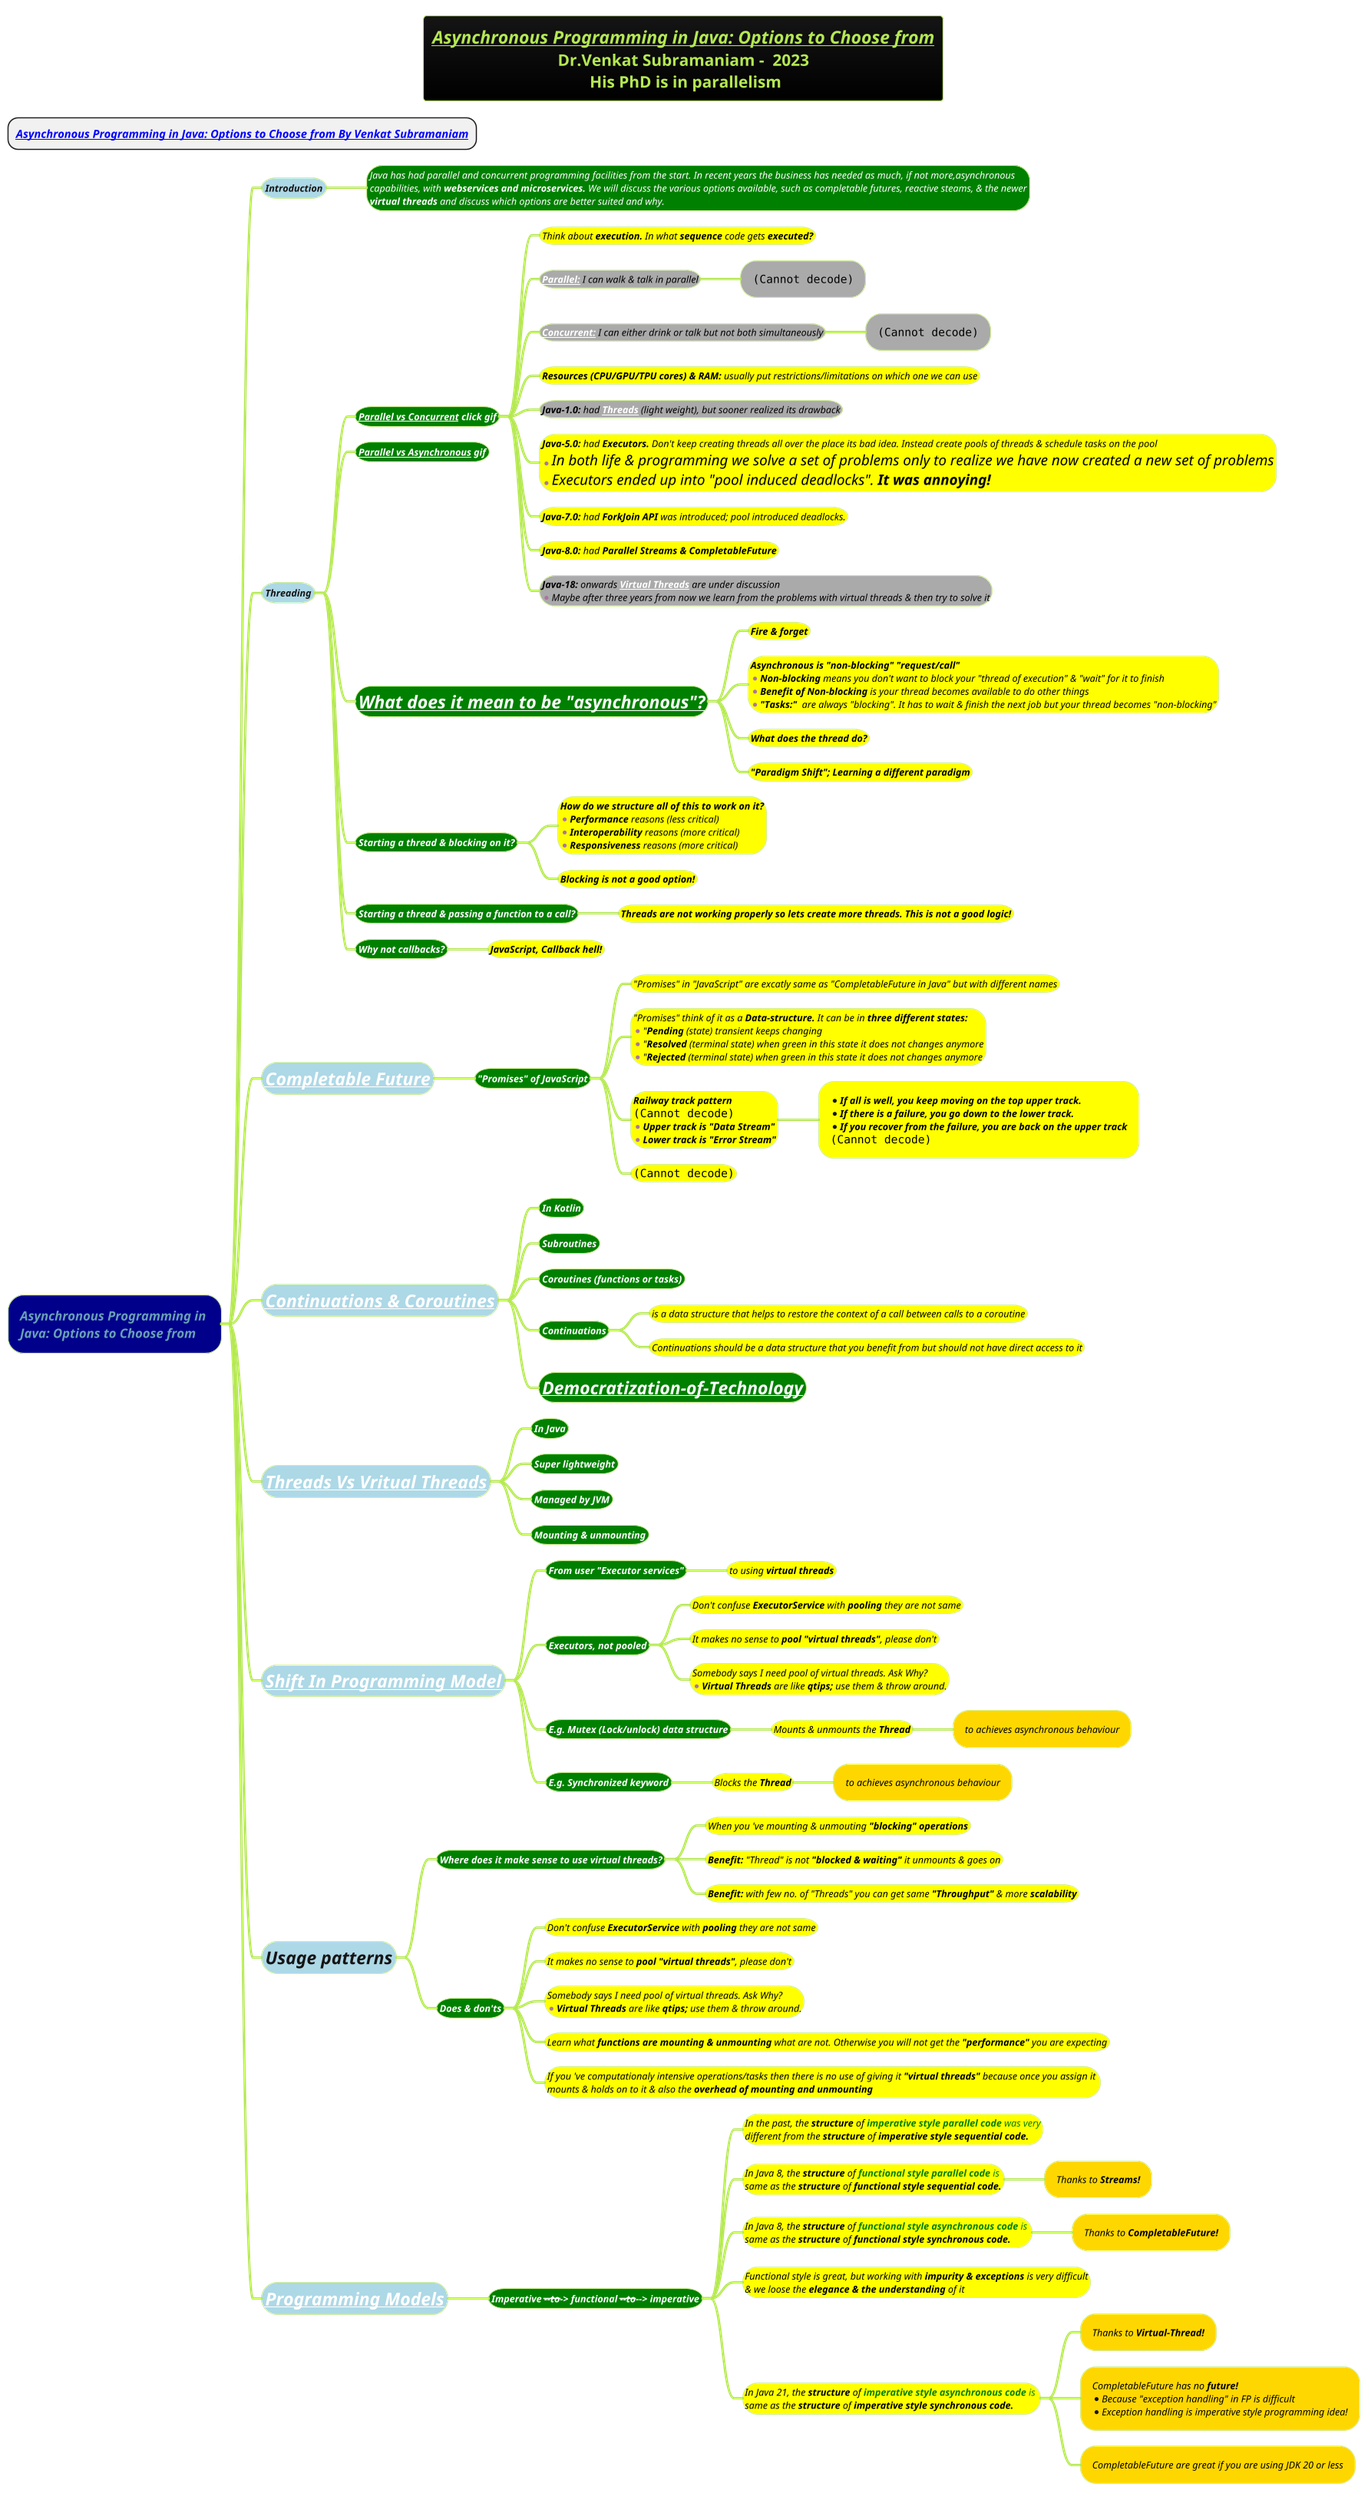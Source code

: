 @startmindmap
title =<i><b><u><size:18>Asynchronous Programming in Java: Options to Choose from \nDr.Venkat Subramaniam -  2023\n His PhD is in parallelism
* <i><b>[[https://www.youtube.com/watch?v=1zSF1259s6w&t=4778s&ab_channel=Devoxx Asynchronous Programming in Java: Options to Choose from By Venkat Subramaniam]]
!theme hacker

*[#darkblue] <i>Asynchronous Programming in \n<i>Java: Options to Choose from
**[#lightblue] <i><color #blac><size:12>Introduction
***[#green]:<i><color #white><size:12>Java has had parallel and concurrent programming facilities from the start. In recent years the business has needed as much, if not more,asynchronous
<i><color #white><size:12>capabilities, with <b>webservices and microservices.</b> We will discuss the various options available, such as completable futures, reactive steams, & the newer
<i><color #white><size:12><b>virtual threads</b> and discuss which options are better suited and why.;

**[#lightblue] <i><color #blac><size:12>Threading
***[#green] <i><color #white><size:12><b>[[docs/3-programming-languages/Venkat-Subramaniam/gif/Multi-threading-vs-Multi-processing-programming.adoc Parallel vs Concurrent]] click gif
****[#yellow] <i><color #black><size:12>Think about **execution.** In what **sequence** code gets <b>executed?
****[#a] <i><color #black><size:12><b>[[docs/3-programming-languages/Venkat-Subramaniam/Concurrency-and-Parallelism/Parallelism.puml Parallel:]]</b> I can walk & talk in parallel
*****[#a] <i><color #black><size:12><img:gif/img_2.png{scale=0.7}>
****[#a] <i><color #black><size:12><b>[[docs/3-programming-languages/Venkat-Subramaniam/Concurrency-and-Parallelism/Concurrency.puml Concurrent:]]</b> I can either drink or talk but not both simultaneously
*****[#a] <i><color #black><size:12><img:gif/img_3.png{scale=0.7}>
****[#yellow] <i><color #black><size:12><b>Resources (CPU/GPU/TPU cores) & RAM:</b> usually put restrictions/limitations on which one we can use
****[#a] <i><color #black><size:12><b>Java-1.0:</b> had <b>[[docs/3-programming-languages/Venkat-Subramaniam/Threads.puml Threads]]</b> (light weight), but sooner realized its drawback
****[#yellow] <i><color #black><size:12><b>Java-5.0:</b> had <b>Executors.</b> Don't keep creating threads all over the place its bad idea. Instead create pools of threads & schedule tasks on the pool\n*<i><color #black><size:18>In both life & programming we solve a set of problems only to realize we have now created a new set of problems\n*<i><color #black><size:18>Executors ended up into "pool induced deadlocks". <b>It was annoying!
****[#yellow] <i><color #black><size:12><b>Java-7.0:</b> had <b>ForkJoin API</b> was introduced; pool introduced deadlocks.
****[#yellow] <i><color #black><size:12><b>Java-8.0:</b> had <b>Parallel Streams & CompletableFuture</b>
****[#a] <i><color #black><size:12><b>Java-18:</b> onwards <b>[[docs/3-programming-languages/Venkat-Subramaniam/Virtual-Threads.puml Virtual Threads]]</b> are under discussion\n*<i><color #black><size:12>Maybe after three years from now we learn from the problems with virtual threads & then try to solve it
***[#green] <i><color #white><size:12><b>[[docs/3-programming-languages/Venkat-Subramaniam/gif/synchronous-vs-asynchronous.adoc Parallel vs Asynchronous]] gif
***[#green] <i><color #white><size:22><b>[[docs/3-programming-languages/Venkat-Subramaniam/Spearheading-the-future-of-programming-2023.puml What does it mean to be "asynchronous"?]]
****[#yellow] <i><color #black><size:12><b>Fire & forget
****[#yellow]:<i><color #black><size:12><b>Asynchronous is "non-blocking" "request/call"
* <i><color #black><size:12>**Non-blocking** means you don't want to block your "thread of execution" & "wait" for it to finish
* <i><color #black><size:12>**Benefit of Non-blocking** is your thread becomes available to do other things
* <i><color #black><size:12><b>"Tasks:"</b>  are always "blocking". It has to wait & finish the next job but your thread becomes "non-blocking";
****[#yellow] <i><color #black><size:12><b>What does the thread do?
****[#yellow] <i><color #black><size:12><b>"Paradigm Shift"; Learning a different paradigm
***[#green] <i><color #white><size:12><b>Starting a thread & blocking on it?
****[#yellow]:<i><color #black><size:12><b>How do we structure all of this to work on it?
* <i><color #black><size:12><b>Performance</b> reasons (less critical)
* <i><color #black><size:12><b>Interoperability</b> reasons (more critical)
* <i><color #black><size:12><b>Responsiveness</b> reasons (more critical);
****[#yellow] <i><color #black><size:12><b>Blocking is not a good option!
***[#green] <i><color #white><size:12><b>Starting a thread & passing a function to a call?
****[#yellow] <i><color #black><size:12><b>Threads are not working properly so lets create more threads. This is not a good logic!
***[#green] <i><color #white><size:12><b>Why not callbacks?
****[#yellow] <i><color #black><size:12><b>JavaScript, Callback hell!
**[#lightblue] <i><color #blac><size:22>[[docs/3-programming-languages/Venkat-Subramaniam/CompletableFuture.puml Completable Future]]
***[#green] <b><i><color #white><size:12>"Promises" of JavaScript
****[#yellow] <i><color #black><size:12>"Promises" in "JavaScript" are excatly same as "CompletableFuture in Java" but with different names
****[#yellow]:<i><color #black><size:12>"Promises" think of it as a <b>Data-structure.</b> It can be in <b>three different states:
* <i><color #black><size:12>"<b>Pending</b> (state) transient keeps changing
* <i><color #black><size:12>"<b>Resolved</b> (terminal state) when green in this state it does not changes anymore
* <i><color #black><size:12>"<b>Rejected</b> (terminal state) when green in this state it does not changes anymore;
****[#yellow]:<i><color #black><size:12><b>Railway track pattern
<img:images/img_11.png{scale=0.8}>
*<i><color #black><size:12><b>Upper track is "Data Stream"
*<i><color #black><size:12><b>Lower track is "Error Stream";
*****[#yellow]:*<i><color #black><size:12><b>If all is well, you keep moving on the top upper track.
*<i><color #black><size:12><b>If there is a failure, you go down to the lower track.
*<i><color #black><size:12><b>If you recover from the failure, you are back on the upper track
<img:images/img_12.png{scale=0.8}>;
****[#yellow] <i><color #black><size:12><img:images/img_13.png{scale=0.8}>
**[#lightblue] <i><color #blac><size:22>[[docs/3-programming-languages/Venkat-Subramaniam/Continuation-and-Coroutines.puml Continuations & Coroutines]]
***[#green] <b><i><color #white><size:12>In Kotlin
***[#green] <b><i><color #white><size:12>Subroutines
***[#green] <b><i><color #white><size:12>Coroutines (functions or tasks)
***[#green] <b><i><color #white><size:12>Continuations
****[#yellow] <i><color #black><size:12>is a data structure that helps to restore the context of a call between calls to a coroutine
****[#yellow] <i><color #black><size:12>Continuations should be a data structure that you benefit from but should not have direct access to it
***[#green] <b><i><color #white><size:22>[[docs/3-programming-languages/Venkat-Subramaniam/Democratization-of-Technology.puml Democratization-of-Technology]]
**[#lightblue] <i><color #blac><size:22>[[docs/3-programming-languages/Venkat-Subramaniam/Virtual-Threads.puml Threads Vs Vritual Threads]]
***[#green] <b><i><color #white><size:12>In Java
***[#green] <b><i><color #white><size:12>Super lightweight
***[#green] <b><i><color #white><size:12>Managed by JVM
***[#green] <b><i><color #white><size:12>Mounting & unmounting
**[#lightblue] <i><color #blac><size:22>[[docs/3-programming-languages/Venkat-Subramaniam/Spearheading-the-future-of-programming-2023.puml Shift In Programming Model]]
***[#green] <b><i><color #white><size:12>From user "Executor services"
****[#yellow] <i><color #black><size:12>to using <b>virtual threads
***[#green] <b><i><color #white><size:12>Executors, not pooled
****[#yellow] <i><color #black><size:12>Don't confuse <b>ExecutorService</b> with <b>pooling</b> they are not same
****[#yellow] <i><color #black><size:12>It makes no sense to <b>pool</b> <b>"virtual threads"</b>, please don't
****[#yellow]:<i><color #black><size:12>Somebody says I need pool of virtual threads. Ask Why?
*<i><color #black><size:12>**Virtual Threads** are like **qtips;** use them & throw around.;
***[#green] <b><i><color #white><size:12>E.g. Mutex (Lock/unlock) data structure
****[#yellow] <i><color #black><size:12>Mounts & unmounts the <b>Thread
*****[#gold] <i><color #black><size:12>to achieves asynchronous behaviour
***[#green] <b><i><color #white><size:12>E.g. Synchronized keyword
****[#yellow] <i><color #black><size:12>Blocks the <b>Thread
*****[#gold] <i><color #black><size:12>to achieves asynchronous behaviour

**[#lightblue] <i><color #blac><size:22>Usage patterns
***[#green] <b><i><color #white><size:12>Where does it make sense to use virtual threads?
****[#yellow] <i><color #black><size:12>When you 've mounting & unmouting <b>"blocking" operations
****[#yellow] <i><color #black><size:12><b>Benefit:</b> "Thread" is not <b>"blocked & waiting"</b> it unmounts & goes on
****[#yellow] <i><color #black><size:12><b>Benefit:</b> with few no. of "Threads" you can get same <b>"Throughput"</b> & more <b>scalability
***[#green] <b><i><color #white><size:12>Does & don'ts
****[#yellow] <i><color #black><size:12>Don't confuse <b>ExecutorService</b> with <b>pooling</b> they are not same
****[#yellow] <i><color #black><size:12>It makes no sense to <b>pool</b> <b>"virtual threads"</b>, please don't
****[#yellow]:<i><color #black><size:12>Somebody says I need pool of virtual threads. Ask Why?
*<i><color #black><size:12>**Virtual Threads** are like **qtips;** use them & throw around.;
****[#yellow] <i><color #black><size:12>Learn what <b>functions are mounting & unmounting</b> what are not. Otherwise you will not get the <b>"performance"</b> you are expecting
****[#yellow] <i><color #black><size:12>If you 've computationaly intensive operations/tasks then there is no use of giving it <b>"virtual threads"</b> because once you assign it \n<i><color #black><size:12>mounts & holds on to it & also the <b>overhead of mounting and unmounting

**[#lightblue] <i><color #blac><size:22>[[docs/3-programming-languages/Venkat-Subramaniam/Spearheading-the-future-of-programming-2023.puml Programming Models]]
***[#green] <b><i><color #white><size:12>Imperative ----to---> functional ----to----> imperative
****[#yellow] <i><color #black><size:12>In the past, the <b>structure</b> of <color #green><b>imperative style parallel code</b> was very\n<i><color #black><size:12>different from the <b>structure</b> of <b>imperative style sequential code.</b>
****[#yellow] <i><color #black><size:12>In Java 8, the <b>structure</b> of <color #green><b>functional style parallel code</b> is \n<i><color #black><size:12>same as the <b>structure</b> of <b>functional style sequential code.</b>
*****[#gold] <i><color #black><size:12>Thanks to <b>Streams!
****[#yellow] <i><color #black><size:12>In Java 8, the <b>structure</b> of <color #green><b>functional style asynchronous code</b> is \n<i><color #black><size:12>same as the <b>structure</b> of <b>functional style synchronous code.</b>
*****[#gold] <i><color #black><size:12>Thanks to <b>CompletableFuture!
****[#yellow] <i><color #black><size:12>Functional style is great, but working with <b>impurity & exceptions</b> is very difficult\n<i><color #black><size:12>& we loose the <b>elegance & the understanding</b> of it
****[#yellow] <i><color #black><size:12>In Java 21, the <b>structure</b> of <color #green><b>imperative style asynchronous code</b> is \n<i><color #black><size:12>same as the <b>structure</b> of <b>imperative style synchronous code.</b>
*****[#gold] <i><color #black><size:12>Thanks to <b>Virtual-Thread!
*****[#gold] <i><color #black><size:12>CompletableFuture has no <b>future! \n*<i><color #black><size:12>Because "exception handling" in FP is difficult\n*<i><color #black><size:12>Exception handling is imperative style programming idea!
*****[#gold] <i><color #black><size:12>CompletableFuture are great if you are using JDK 20 or less

@endmindmap
